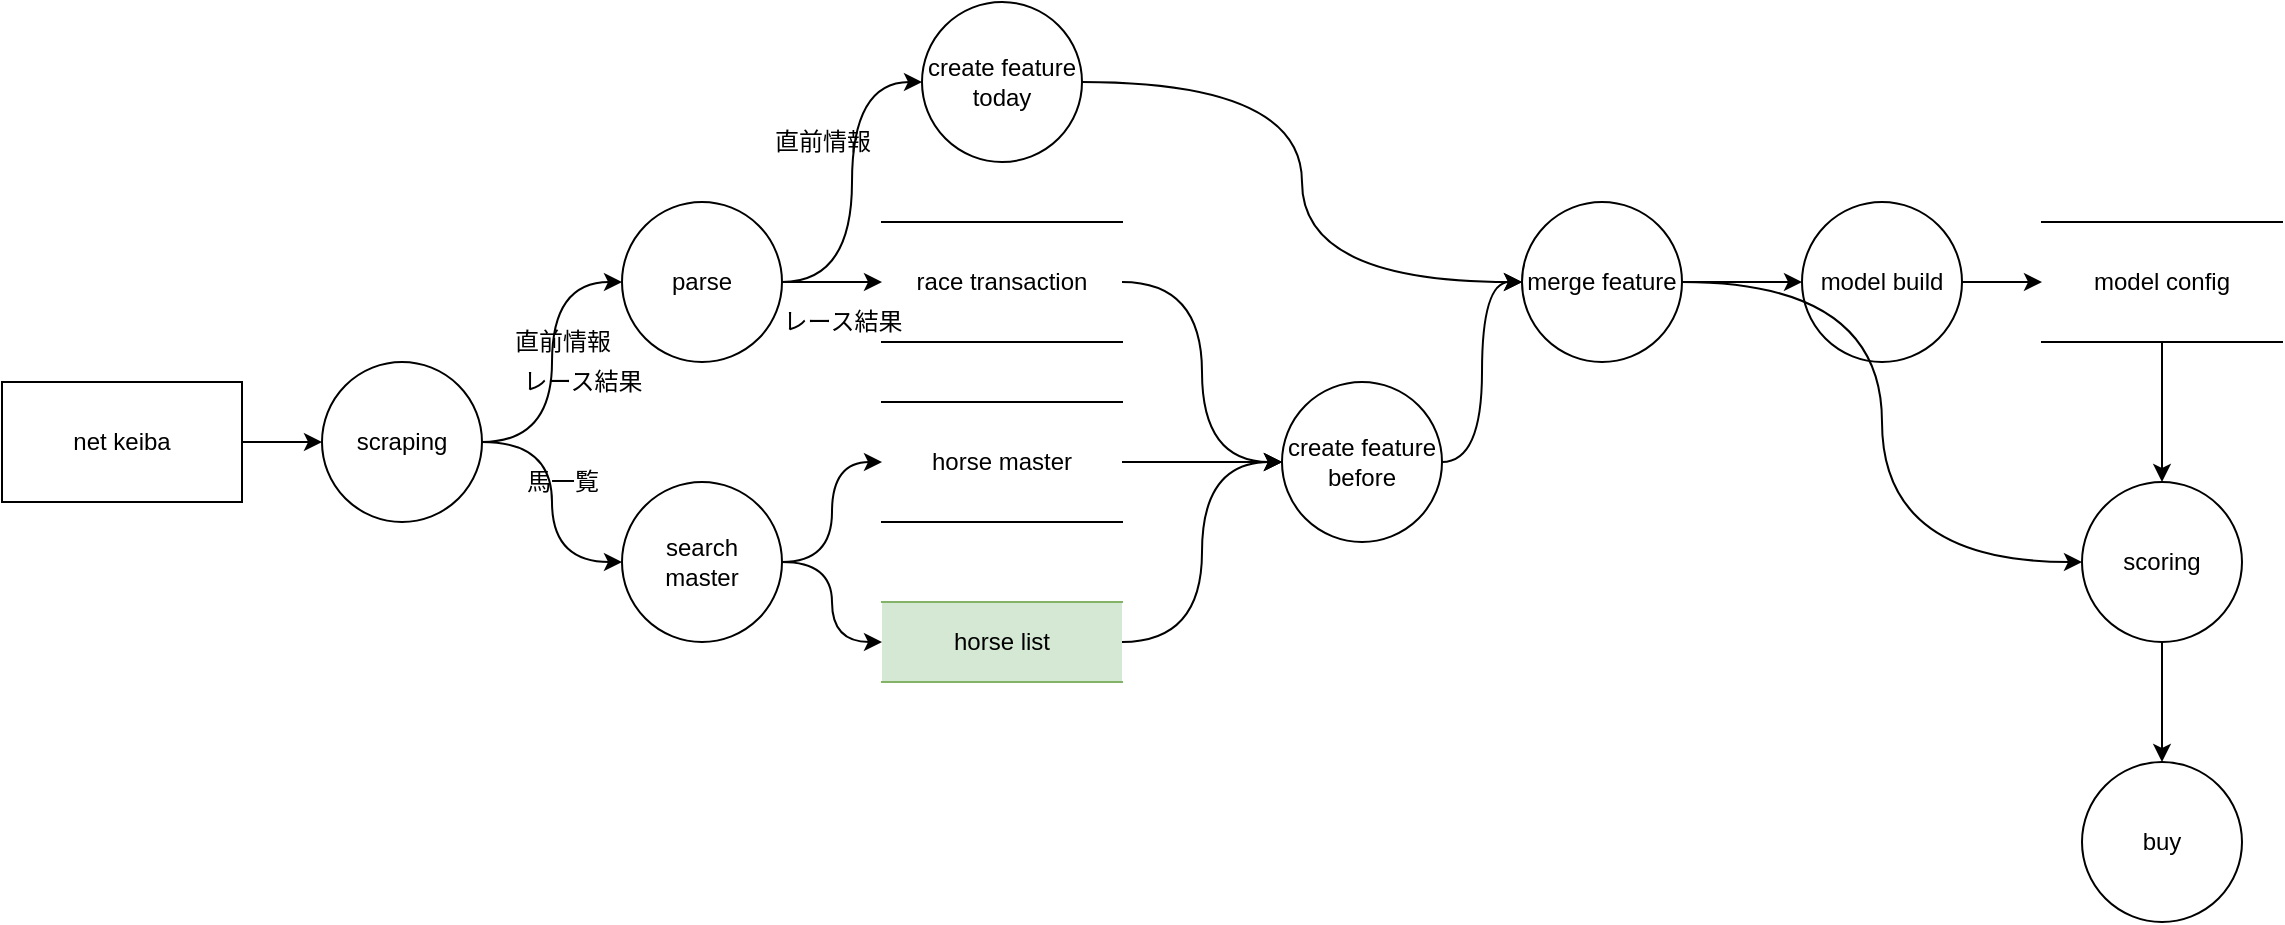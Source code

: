 <mxfile version="13.11.0" type="device"><diagram id="f5uzW1OG1XE0wSjCxyy2" name="Page-1"><mxGraphModel dx="782" dy="389" grid="1" gridSize="10" guides="1" tooltips="1" connect="1" arrows="1" fold="1" page="1" pageScale="1" pageWidth="827" pageHeight="1169" math="0" shadow="0"><root><mxCell id="0"/><mxCell id="1" parent="0"/><mxCell id="t05TgvH10YUasLDvvh-E-12" style="edgeStyle=orthogonalEdgeStyle;rounded=0;orthogonalLoop=1;jettySize=auto;html=1;exitX=1;exitY=0.5;exitDx=0;exitDy=0;entryX=0;entryY=0.5;entryDx=0;entryDy=0;" edge="1" parent="1" source="t05TgvH10YUasLDvvh-E-1" target="t05TgvH10YUasLDvvh-E-3"><mxGeometry relative="1" as="geometry"/></mxCell><mxCell id="t05TgvH10YUasLDvvh-E-1" value="net keiba" style="rounded=0;whiteSpace=wrap;html=1;" vertex="1" parent="1"><mxGeometry x="20" y="200" width="120" height="60" as="geometry"/></mxCell><mxCell id="t05TgvH10YUasLDvvh-E-18" style="edgeStyle=orthogonalEdgeStyle;rounded=0;orthogonalLoop=1;jettySize=auto;html=1;exitX=1;exitY=0.5;exitDx=0;exitDy=0;entryX=0;entryY=0.5;entryDx=0;entryDy=0;" edge="1" parent="1" source="t05TgvH10YUasLDvvh-E-2" target="t05TgvH10YUasLDvvh-E-15"><mxGeometry relative="1" as="geometry"/></mxCell><mxCell id="t05TgvH10YUasLDvvh-E-48" style="edgeStyle=orthogonalEdgeStyle;curved=1;rounded=0;orthogonalLoop=1;jettySize=auto;html=1;exitX=1;exitY=0.5;exitDx=0;exitDy=0;entryX=0;entryY=0.5;entryDx=0;entryDy=0;strokeColor=#000000;" edge="1" parent="1" source="t05TgvH10YUasLDvvh-E-2" target="t05TgvH10YUasLDvvh-E-31"><mxGeometry relative="1" as="geometry"/></mxCell><mxCell id="t05TgvH10YUasLDvvh-E-2" value="parse" style="ellipse;whiteSpace=wrap;html=1;aspect=fixed;" vertex="1" parent="1"><mxGeometry x="330" y="110" width="80" height="80" as="geometry"/></mxCell><mxCell id="t05TgvH10YUasLDvvh-E-13" style="edgeStyle=orthogonalEdgeStyle;rounded=0;orthogonalLoop=1;jettySize=auto;html=1;exitX=1;exitY=0.5;exitDx=0;exitDy=0;curved=1;entryX=0;entryY=0.5;entryDx=0;entryDy=0;fillColor=#0050ef;" edge="1" parent="1" source="t05TgvH10YUasLDvvh-E-3" target="t05TgvH10YUasLDvvh-E-4"><mxGeometry relative="1" as="geometry"/></mxCell><mxCell id="t05TgvH10YUasLDvvh-E-3" value="scraping" style="ellipse;whiteSpace=wrap;html=1;aspect=fixed;" vertex="1" parent="1"><mxGeometry x="180" y="190" width="80" height="80" as="geometry"/></mxCell><mxCell id="t05TgvH10YUasLDvvh-E-14" style="edgeStyle=orthogonalEdgeStyle;rounded=0;orthogonalLoop=1;jettySize=auto;html=1;exitX=1;exitY=0.5;exitDx=0;exitDy=0;entryX=0;entryY=0.5;entryDx=0;entryDy=0;fillColor=#0050ef;curved=1;" edge="1" parent="1" source="t05TgvH10YUasLDvvh-E-4" target="t05TgvH10YUasLDvvh-E-10"><mxGeometry relative="1" as="geometry"/></mxCell><mxCell id="t05TgvH10YUasLDvvh-E-16" style="edgeStyle=orthogonalEdgeStyle;rounded=0;orthogonalLoop=1;jettySize=auto;html=1;exitX=1;exitY=0.5;exitDx=0;exitDy=0;curved=1;" edge="1" parent="1" source="t05TgvH10YUasLDvvh-E-3" target="t05TgvH10YUasLDvvh-E-2"><mxGeometry relative="1" as="geometry"/></mxCell><mxCell id="t05TgvH10YUasLDvvh-E-41" style="edgeStyle=orthogonalEdgeStyle;curved=1;rounded=0;orthogonalLoop=1;jettySize=auto;html=1;exitX=1;exitY=0.5;exitDx=0;exitDy=0;entryX=0;entryY=0.5;entryDx=0;entryDy=0;fillColor=#0050ef;" edge="1" parent="1" source="t05TgvH10YUasLDvvh-E-4" target="t05TgvH10YUasLDvvh-E-39"><mxGeometry relative="1" as="geometry"/></mxCell><mxCell id="t05TgvH10YUasLDvvh-E-4" value="search &lt;br&gt;master" style="ellipse;whiteSpace=wrap;html=1;aspect=fixed;" vertex="1" parent="1"><mxGeometry x="330" y="250" width="80" height="80" as="geometry"/></mxCell><mxCell id="t05TgvH10YUasLDvvh-E-23" style="edgeStyle=orthogonalEdgeStyle;rounded=0;orthogonalLoop=1;jettySize=auto;html=1;exitX=1;exitY=0.5;exitDx=0;exitDy=0;" edge="1" parent="1" source="t05TgvH10YUasLDvvh-E-5" target="t05TgvH10YUasLDvvh-E-11"><mxGeometry relative="1" as="geometry"/></mxCell><mxCell id="t05TgvH10YUasLDvvh-E-5" value="model build" style="ellipse;whiteSpace=wrap;html=1;aspect=fixed;" vertex="1" parent="1"><mxGeometry x="920" y="110" width="80" height="80" as="geometry"/></mxCell><mxCell id="t05TgvH10YUasLDvvh-E-22" style="edgeStyle=orthogonalEdgeStyle;rounded=0;orthogonalLoop=1;jettySize=auto;html=1;exitX=1;exitY=0.5;exitDx=0;exitDy=0;curved=1;" edge="1" parent="1" source="t05TgvH10YUasLDvvh-E-33" target="t05TgvH10YUasLDvvh-E-5"><mxGeometry relative="1" as="geometry"/></mxCell><mxCell id="t05TgvH10YUasLDvvh-E-24" style="edgeStyle=orthogonalEdgeStyle;rounded=0;orthogonalLoop=1;jettySize=auto;html=1;exitX=1;exitY=0.5;exitDx=0;exitDy=0;curved=1;entryX=0;entryY=0.5;entryDx=0;entryDy=0;" edge="1" parent="1" source="t05TgvH10YUasLDvvh-E-33" target="t05TgvH10YUasLDvvh-E-8"><mxGeometry relative="1" as="geometry"/></mxCell><mxCell id="t05TgvH10YUasLDvvh-E-35" style="edgeStyle=orthogonalEdgeStyle;curved=1;rounded=0;orthogonalLoop=1;jettySize=auto;html=1;exitX=1;exitY=0.5;exitDx=0;exitDy=0;entryX=0;entryY=0.5;entryDx=0;entryDy=0;" edge="1" parent="1" source="t05TgvH10YUasLDvvh-E-7" target="t05TgvH10YUasLDvvh-E-33"><mxGeometry relative="1" as="geometry"><mxPoint x="810" y="290" as="sourcePoint"/></mxGeometry></mxCell><mxCell id="t05TgvH10YUasLDvvh-E-7" value="create feature before" style="ellipse;whiteSpace=wrap;html=1;aspect=fixed;" vertex="1" parent="1"><mxGeometry x="660" y="200" width="80" height="80" as="geometry"/></mxCell><mxCell id="t05TgvH10YUasLDvvh-E-26" style="edgeStyle=orthogonalEdgeStyle;rounded=0;orthogonalLoop=1;jettySize=auto;html=1;exitX=0.5;exitY=1;exitDx=0;exitDy=0;entryX=0.5;entryY=0;entryDx=0;entryDy=0;" edge="1" parent="1" source="t05TgvH10YUasLDvvh-E-8" target="t05TgvH10YUasLDvvh-E-9"><mxGeometry relative="1" as="geometry"/></mxCell><mxCell id="t05TgvH10YUasLDvvh-E-8" value="scoring" style="ellipse;whiteSpace=wrap;html=1;aspect=fixed;" vertex="1" parent="1"><mxGeometry x="1060" y="250" width="80" height="80" as="geometry"/></mxCell><mxCell id="t05TgvH10YUasLDvvh-E-9" value="buy" style="ellipse;whiteSpace=wrap;html=1;aspect=fixed;" vertex="1" parent="1"><mxGeometry x="1060" y="390" width="80" height="80" as="geometry"/></mxCell><mxCell id="t05TgvH10YUasLDvvh-E-17" style="edgeStyle=orthogonalEdgeStyle;rounded=0;orthogonalLoop=1;jettySize=auto;html=1;exitX=1;exitY=0.5;exitDx=0;exitDy=0;curved=1;entryX=0;entryY=0.5;entryDx=0;entryDy=0;" edge="1" parent="1" source="t05TgvH10YUasLDvvh-E-10" target="t05TgvH10YUasLDvvh-E-7"><mxGeometry relative="1" as="geometry"><mxPoint x="450" y="450" as="targetPoint"/></mxGeometry></mxCell><mxCell id="t05TgvH10YUasLDvvh-E-10" value="horse master" style="shape=partialRectangle;whiteSpace=wrap;html=1;left=0;right=0;fillColor=none;" vertex="1" parent="1"><mxGeometry x="460" y="210" width="120" height="60" as="geometry"/></mxCell><mxCell id="t05TgvH10YUasLDvvh-E-29" style="edgeStyle=orthogonalEdgeStyle;curved=1;rounded=0;orthogonalLoop=1;jettySize=auto;html=1;exitX=0.5;exitY=1;exitDx=0;exitDy=0;entryX=0.5;entryY=0;entryDx=0;entryDy=0;" edge="1" parent="1" source="t05TgvH10YUasLDvvh-E-11" target="t05TgvH10YUasLDvvh-E-8"><mxGeometry relative="1" as="geometry"><mxPoint x="850" y="570" as="targetPoint"/></mxGeometry></mxCell><mxCell id="t05TgvH10YUasLDvvh-E-11" value="model config" style="shape=partialRectangle;whiteSpace=wrap;html=1;left=0;right=0;fillColor=none;" vertex="1" parent="1"><mxGeometry x="1040" y="120" width="120" height="60" as="geometry"/></mxCell><mxCell id="t05TgvH10YUasLDvvh-E-20" style="edgeStyle=orthogonalEdgeStyle;rounded=0;orthogonalLoop=1;jettySize=auto;html=1;exitX=1;exitY=0.5;exitDx=0;exitDy=0;entryX=0;entryY=0.5;entryDx=0;entryDy=0;curved=1;" edge="1" parent="1" source="t05TgvH10YUasLDvvh-E-15" target="t05TgvH10YUasLDvvh-E-7"><mxGeometry relative="1" as="geometry"/></mxCell><mxCell id="t05TgvH10YUasLDvvh-E-15" value="race transaction" style="shape=partialRectangle;whiteSpace=wrap;html=1;left=0;right=0;fillColor=none;" vertex="1" parent="1"><mxGeometry x="460" y="120" width="120" height="60" as="geometry"/></mxCell><mxCell id="t05TgvH10YUasLDvvh-E-34" style="edgeStyle=orthogonalEdgeStyle;curved=1;rounded=0;orthogonalLoop=1;jettySize=auto;html=1;exitX=1;exitY=0.5;exitDx=0;exitDy=0;entryX=0;entryY=0.5;entryDx=0;entryDy=0;" edge="1" parent="1" source="t05TgvH10YUasLDvvh-E-31" target="t05TgvH10YUasLDvvh-E-33"><mxGeometry relative="1" as="geometry"/></mxCell><mxCell id="t05TgvH10YUasLDvvh-E-31" value="create feature today" style="ellipse;whiteSpace=wrap;html=1;aspect=fixed;" vertex="1" parent="1"><mxGeometry x="480" y="10" width="80" height="80" as="geometry"/></mxCell><mxCell id="t05TgvH10YUasLDvvh-E-33" value="merge feature" style="ellipse;whiteSpace=wrap;html=1;aspect=fixed;" vertex="1" parent="1"><mxGeometry x="780" y="110" width="80" height="80" as="geometry"/></mxCell><mxCell id="t05TgvH10YUasLDvvh-E-36" value="レース結果" style="text;html=1;align=center;verticalAlign=middle;resizable=0;points=[];autosize=1;" vertex="1" parent="1"><mxGeometry x="270" y="190" width="80" height="20" as="geometry"/></mxCell><mxCell id="t05TgvH10YUasLDvvh-E-37" value="馬一覧" style="text;html=1;align=center;verticalAlign=middle;resizable=0;points=[];autosize=1;" vertex="1" parent="1"><mxGeometry x="275" y="240" width="50" height="20" as="geometry"/></mxCell><mxCell id="t05TgvH10YUasLDvvh-E-38" value="直前情報" style="text;html=1;align=center;verticalAlign=middle;resizable=0;points=[];autosize=1;" vertex="1" parent="1"><mxGeometry x="270" y="170" width="60" height="20" as="geometry"/></mxCell><mxCell id="t05TgvH10YUasLDvvh-E-43" style="edgeStyle=orthogonalEdgeStyle;curved=1;rounded=0;orthogonalLoop=1;jettySize=auto;html=1;exitX=1;exitY=0.5;exitDx=0;exitDy=0;entryX=0;entryY=0.5;entryDx=0;entryDy=0;fillColor=#0050ef;" edge="1" parent="1" source="t05TgvH10YUasLDvvh-E-39" target="t05TgvH10YUasLDvvh-E-7"><mxGeometry relative="1" as="geometry"/></mxCell><mxCell id="t05TgvH10YUasLDvvh-E-39" value="horse list" style="shape=partialRectangle;whiteSpace=wrap;html=1;left=0;right=0;fillColor=#d5e8d4;strokeColor=#82b366;" vertex="1" parent="1"><mxGeometry x="460" y="310" width="120" height="40" as="geometry"/></mxCell><mxCell id="t05TgvH10YUasLDvvh-E-49" value="レース結果" style="text;html=1;align=center;verticalAlign=middle;resizable=0;points=[];autosize=1;" vertex="1" parent="1"><mxGeometry x="400" y="160" width="80" height="20" as="geometry"/></mxCell><mxCell id="t05TgvH10YUasLDvvh-E-50" value="直前情報" style="text;html=1;align=center;verticalAlign=middle;resizable=0;points=[];autosize=1;" vertex="1" parent="1"><mxGeometry x="400" y="70" width="60" height="20" as="geometry"/></mxCell></root></mxGraphModel></diagram></mxfile>